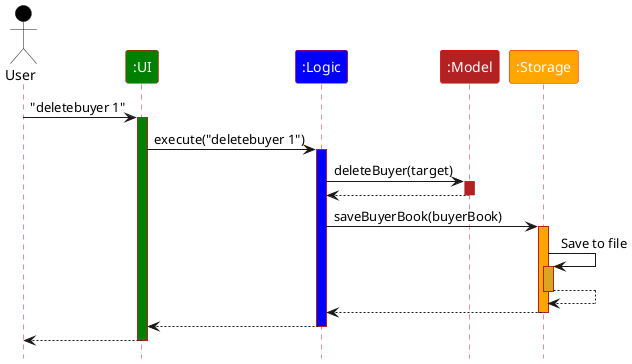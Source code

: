 @startuml
'https://plantuml.com/sequence-diagram

skinparam sequence {
ParticipantFontColor #white
ParticipantBorderColor #red

LifeLineBorderColor #firebrick
}

hide footbox
actor User #black

participant ":UI" as UI #green
participant ":Logic" as Logic #blue
participant ":Model" as Model #firebrick
participant ":Storage" as Storage #orange

User -> UI : "deletebuyer 1"
activate UI #green
UI -> Logic : execute("deletebuyer 1")
activate Logic #blue
Logic -> Model : deleteBuyer(target)
activate Model #firebrick
return
Logic -> Storage : saveBuyerBook(buyerBook)
activate Storage #orange
Storage -> Storage ++ #GoldenRod :Save to file
return
return
return
return


@enduml
